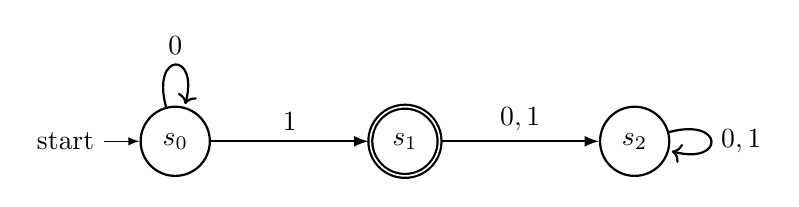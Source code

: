 \begin{tikzpicture}[every initial by arrow/.style={-latex}]
    \node[state,initial,thick] (a){$s_0$};
    \node[state,thick,accepting] (b) [right=20mm of a] {$s_1$};
    \node[state,thick] (c) [right=20mm of b] {$s_2$};
    
    \path[-latex,thick](a) edge node[above,sloped] {$ 1 $} (b)
    					(a) edge[loop above] node[above] {$ 0 $} (a)
    					(b) edge node[above] {$ 0,1 $} (c)
    					(c) edge[loop right]node[right]{$0,1$} (c);
\end{tikzpicture}